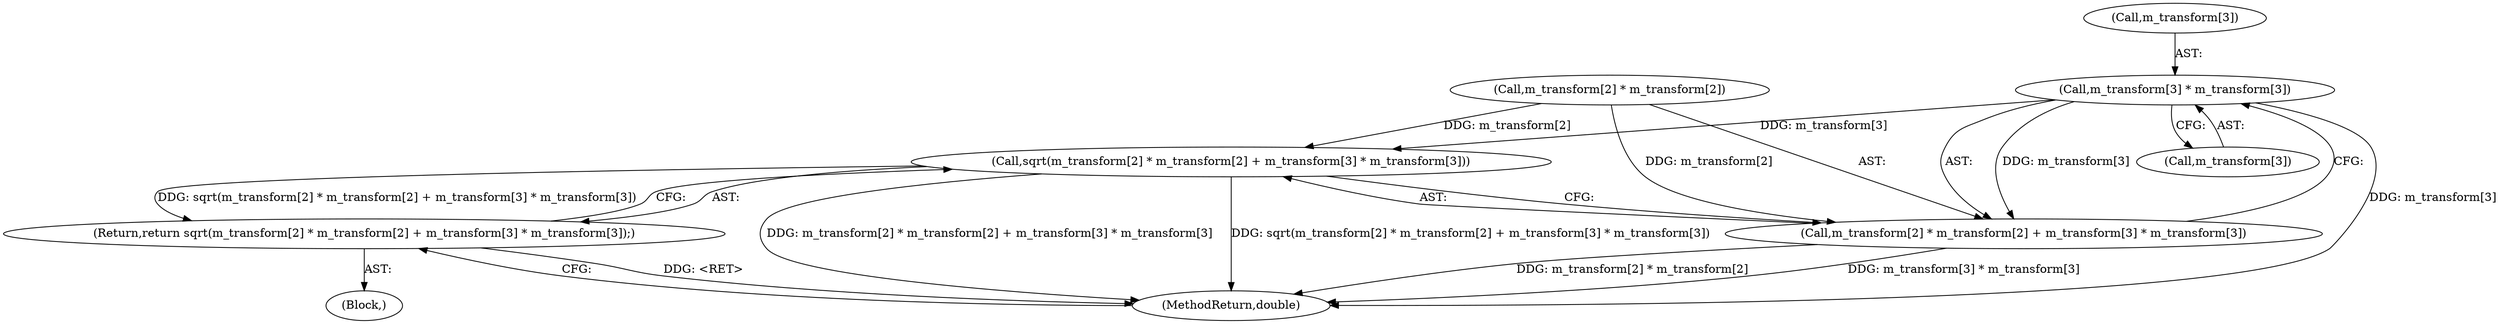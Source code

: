 digraph "1_Chrome_44f1431b20c16d8f8da0ce8ff7bbf2adddcdd785_5@array" {
"1000112" [label="(Call,m_transform[3] * m_transform[3])"];
"1000103" [label="(Call,sqrt(m_transform[2] * m_transform[2] + m_transform[3] * m_transform[3]))"];
"1000102" [label="(Return,return sqrt(m_transform[2] * m_transform[2] + m_transform[3] * m_transform[3]);)"];
"1000104" [label="(Call,m_transform[2] * m_transform[2] + m_transform[3] * m_transform[3])"];
"1000113" [label="(Call,m_transform[3])"];
"1000101" [label="(Block,)"];
"1000102" [label="(Return,return sqrt(m_transform[2] * m_transform[2] + m_transform[3] * m_transform[3]);)"];
"1000119" [label="(MethodReturn,double)"];
"1000104" [label="(Call,m_transform[2] * m_transform[2] + m_transform[3] * m_transform[3])"];
"1000112" [label="(Call,m_transform[3] * m_transform[3])"];
"1000103" [label="(Call,sqrt(m_transform[2] * m_transform[2] + m_transform[3] * m_transform[3]))"];
"1000105" [label="(Call,m_transform[2] * m_transform[2])"];
"1000116" [label="(Call,m_transform[3])"];
"1000112" -> "1000104"  [label="AST: "];
"1000112" -> "1000116"  [label="CFG: "];
"1000113" -> "1000112"  [label="AST: "];
"1000116" -> "1000112"  [label="AST: "];
"1000104" -> "1000112"  [label="CFG: "];
"1000112" -> "1000119"  [label="DDG: m_transform[3]"];
"1000112" -> "1000103"  [label="DDG: m_transform[3]"];
"1000112" -> "1000104"  [label="DDG: m_transform[3]"];
"1000103" -> "1000102"  [label="AST: "];
"1000103" -> "1000104"  [label="CFG: "];
"1000104" -> "1000103"  [label="AST: "];
"1000102" -> "1000103"  [label="CFG: "];
"1000103" -> "1000119"  [label="DDG: m_transform[2] * m_transform[2] + m_transform[3] * m_transform[3]"];
"1000103" -> "1000119"  [label="DDG: sqrt(m_transform[2] * m_transform[2] + m_transform[3] * m_transform[3])"];
"1000103" -> "1000102"  [label="DDG: sqrt(m_transform[2] * m_transform[2] + m_transform[3] * m_transform[3])"];
"1000105" -> "1000103"  [label="DDG: m_transform[2]"];
"1000102" -> "1000101"  [label="AST: "];
"1000119" -> "1000102"  [label="CFG: "];
"1000102" -> "1000119"  [label="DDG: <RET>"];
"1000105" -> "1000104"  [label="AST: "];
"1000104" -> "1000119"  [label="DDG: m_transform[2] * m_transform[2]"];
"1000104" -> "1000119"  [label="DDG: m_transform[3] * m_transform[3]"];
"1000105" -> "1000104"  [label="DDG: m_transform[2]"];
}
